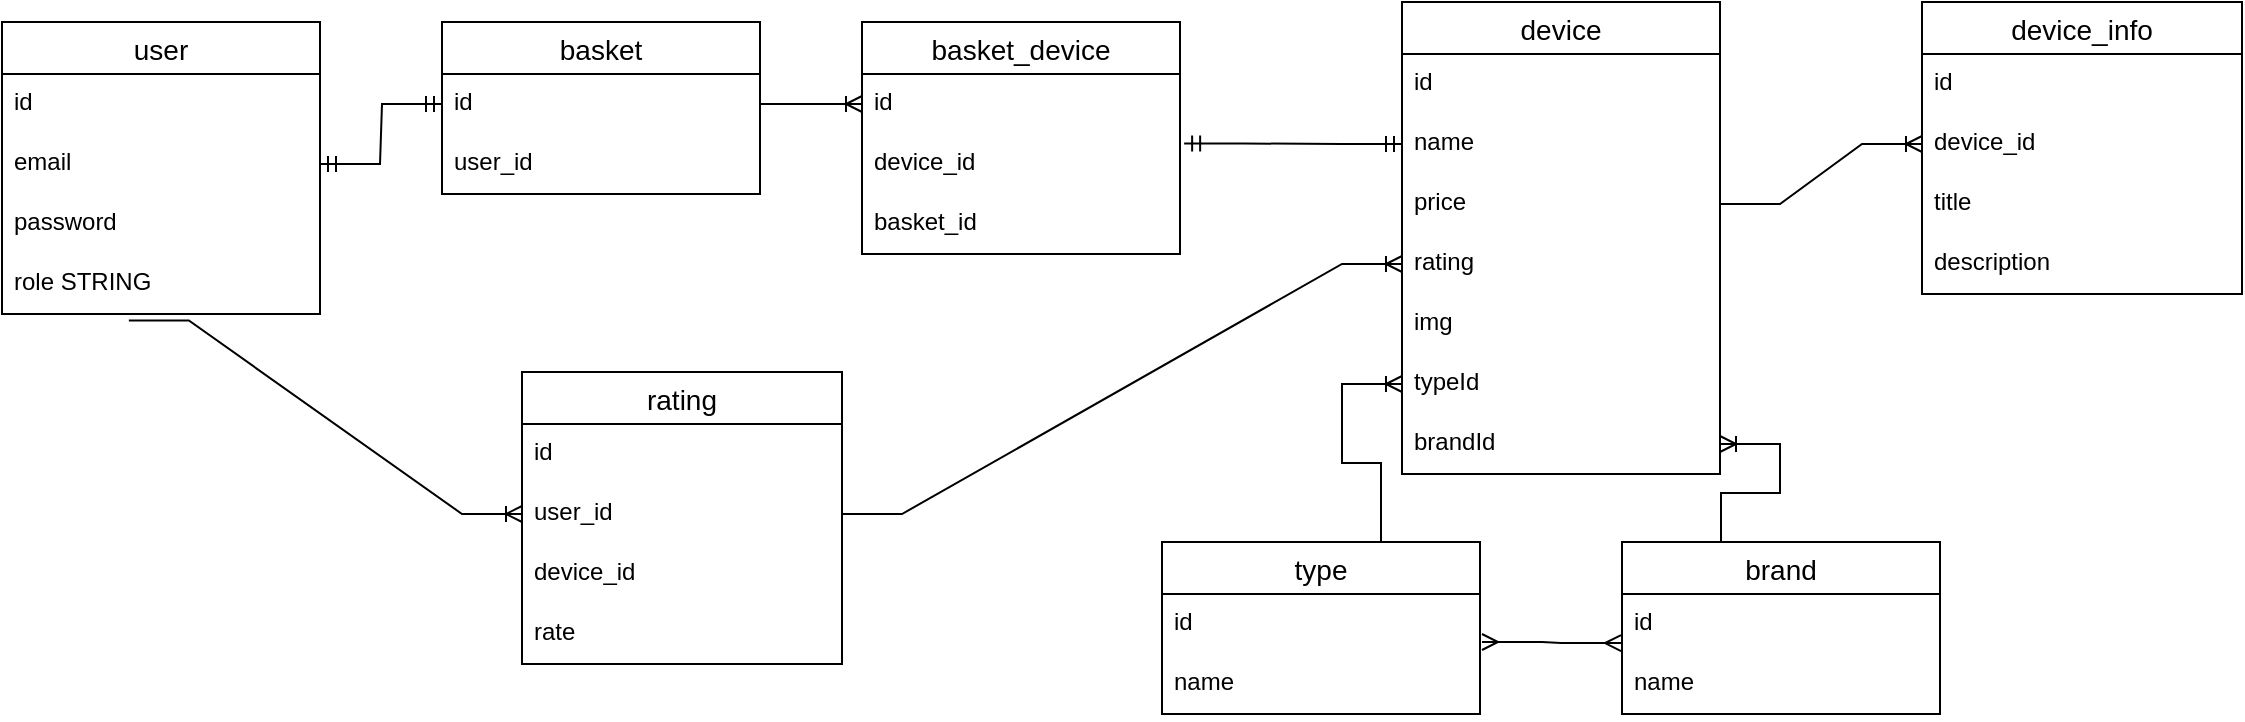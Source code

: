 <mxfile version="20.6.0" type="github"><diagram id="QVha064C3kwPbkyfHmxp" name="Page-1"><mxGraphModel dx="3221" dy="829" grid="1" gridSize="10" guides="1" tooltips="1" connect="1" arrows="1" fold="1" page="1" pageScale="1" pageWidth="827" pageHeight="1169" math="0" shadow="0"><root><mxCell id="0"/><mxCell id="1" parent="0"/><mxCell id="LR1Aqjy4L5rLa6vVFixX-1" value="user" style="swimlane;fontStyle=0;childLayout=stackLayout;horizontal=1;startSize=26;horizontalStack=0;resizeParent=1;resizeParentMax=0;resizeLast=0;collapsible=1;marginBottom=0;align=center;fontSize=14;" parent="1" vertex="1"><mxGeometry x="-870" y="270" width="159" height="146" as="geometry"/></mxCell><mxCell id="LR1Aqjy4L5rLa6vVFixX-2" value="id" style="text;strokeColor=none;fillColor=none;spacingLeft=4;spacingRight=4;overflow=hidden;rotatable=0;points=[[0,0.5],[1,0.5]];portConstraint=eastwest;fontSize=12;" parent="LR1Aqjy4L5rLa6vVFixX-1" vertex="1"><mxGeometry y="26" width="159" height="30" as="geometry"/></mxCell><mxCell id="LR1Aqjy4L5rLa6vVFixX-3" value="email" style="text;strokeColor=none;fillColor=none;spacingLeft=4;spacingRight=4;overflow=hidden;rotatable=0;points=[[0,0.5],[1,0.5]];portConstraint=eastwest;fontSize=12;" parent="LR1Aqjy4L5rLa6vVFixX-1" vertex="1"><mxGeometry y="56" width="159" height="30" as="geometry"/></mxCell><mxCell id="LR1Aqjy4L5rLa6vVFixX-4" value="password" style="text;strokeColor=none;fillColor=none;spacingLeft=4;spacingRight=4;overflow=hidden;rotatable=0;points=[[0,0.5],[1,0.5]];portConstraint=eastwest;fontSize=12;" parent="LR1Aqjy4L5rLa6vVFixX-1" vertex="1"><mxGeometry y="86" width="159" height="30" as="geometry"/></mxCell><mxCell id="LR1Aqjy4L5rLa6vVFixX-5" value="role STRING" style="text;strokeColor=none;fillColor=none;spacingLeft=4;spacingRight=4;overflow=hidden;rotatable=0;points=[[0,0.5],[1,0.5]];portConstraint=eastwest;fontSize=12;" parent="LR1Aqjy4L5rLa6vVFixX-1" vertex="1"><mxGeometry y="116" width="159" height="30" as="geometry"/></mxCell><mxCell id="LR1Aqjy4L5rLa6vVFixX-6" value="basket" style="swimlane;fontStyle=0;childLayout=stackLayout;horizontal=1;startSize=26;horizontalStack=0;resizeParent=1;resizeParentMax=0;resizeLast=0;collapsible=1;marginBottom=0;align=center;fontSize=14;" parent="1" vertex="1"><mxGeometry x="-650" y="270" width="159" height="86" as="geometry"/></mxCell><mxCell id="LR1Aqjy4L5rLa6vVFixX-7" value="id" style="text;strokeColor=none;fillColor=none;spacingLeft=4;spacingRight=4;overflow=hidden;rotatable=0;points=[[0,0.5],[1,0.5]];portConstraint=eastwest;fontSize=12;" parent="LR1Aqjy4L5rLa6vVFixX-6" vertex="1"><mxGeometry y="26" width="159" height="30" as="geometry"/></mxCell><mxCell id="LR1Aqjy4L5rLa6vVFixX-8" value="user_id" style="text;strokeColor=none;fillColor=none;spacingLeft=4;spacingRight=4;overflow=hidden;rotatable=0;points=[[0,0.5],[1,0.5]];portConstraint=eastwest;fontSize=12;" parent="LR1Aqjy4L5rLa6vVFixX-6" vertex="1"><mxGeometry y="56" width="159" height="30" as="geometry"/></mxCell><mxCell id="LR1Aqjy4L5rLa6vVFixX-12" value="device" style="swimlane;fontStyle=0;childLayout=stackLayout;horizontal=1;startSize=26;horizontalStack=0;resizeParent=1;resizeParentMax=0;resizeLast=0;collapsible=1;marginBottom=0;align=center;fontSize=14;" parent="1" vertex="1"><mxGeometry x="-170" y="260" width="159" height="236" as="geometry"/></mxCell><mxCell id="LR1Aqjy4L5rLa6vVFixX-13" value="id" style="text;strokeColor=none;fillColor=none;spacingLeft=4;spacingRight=4;overflow=hidden;rotatable=0;points=[[0,0.5],[1,0.5]];portConstraint=eastwest;fontSize=12;" parent="LR1Aqjy4L5rLa6vVFixX-12" vertex="1"><mxGeometry y="26" width="159" height="30" as="geometry"/></mxCell><mxCell id="LR1Aqjy4L5rLa6vVFixX-14" value="name" style="text;strokeColor=none;fillColor=none;spacingLeft=4;spacingRight=4;overflow=hidden;rotatable=0;points=[[0,0.5],[1,0.5]];portConstraint=eastwest;fontSize=12;" parent="LR1Aqjy4L5rLa6vVFixX-12" vertex="1"><mxGeometry y="56" width="159" height="30" as="geometry"/></mxCell><mxCell id="LR1Aqjy4L5rLa6vVFixX-15" value="price" style="text;strokeColor=none;fillColor=none;spacingLeft=4;spacingRight=4;overflow=hidden;rotatable=0;points=[[0,0.5],[1,0.5]];portConstraint=eastwest;fontSize=12;" parent="LR1Aqjy4L5rLa6vVFixX-12" vertex="1"><mxGeometry y="86" width="159" height="30" as="geometry"/></mxCell><mxCell id="LR1Aqjy4L5rLa6vVFixX-16" value="rating" style="text;strokeColor=none;fillColor=none;spacingLeft=4;spacingRight=4;overflow=hidden;rotatable=0;points=[[0,0.5],[1,0.5]];portConstraint=eastwest;fontSize=12;" parent="LR1Aqjy4L5rLa6vVFixX-12" vertex="1"><mxGeometry y="116" width="159" height="30" as="geometry"/></mxCell><mxCell id="LR1Aqjy4L5rLa6vVFixX-17" value="img" style="text;strokeColor=none;fillColor=none;spacingLeft=4;spacingRight=4;overflow=hidden;rotatable=0;points=[[0,0.5],[1,0.5]];portConstraint=eastwest;fontSize=12;" parent="LR1Aqjy4L5rLa6vVFixX-12" vertex="1"><mxGeometry y="146" width="159" height="30" as="geometry"/></mxCell><mxCell id="LR1Aqjy4L5rLa6vVFixX-18" value="typeId" style="text;strokeColor=none;fillColor=none;spacingLeft=4;spacingRight=4;overflow=hidden;rotatable=0;points=[[0,0.5],[1,0.5]];portConstraint=eastwest;fontSize=12;" parent="LR1Aqjy4L5rLa6vVFixX-12" vertex="1"><mxGeometry y="176" width="159" height="30" as="geometry"/></mxCell><mxCell id="LR1Aqjy4L5rLa6vVFixX-19" value="brandId" style="text;strokeColor=none;fillColor=none;spacingLeft=4;spacingRight=4;overflow=hidden;rotatable=0;points=[[0,0.5],[1,0.5]];portConstraint=eastwest;fontSize=12;" parent="LR1Aqjy4L5rLa6vVFixX-12" vertex="1"><mxGeometry y="206" width="159" height="30" as="geometry"/></mxCell><mxCell id="LR1Aqjy4L5rLa6vVFixX-20" value="type" style="swimlane;fontStyle=0;childLayout=stackLayout;horizontal=1;startSize=26;horizontalStack=0;resizeParent=1;resizeParentMax=0;resizeLast=0;collapsible=1;marginBottom=0;align=center;fontSize=14;" parent="1" vertex="1"><mxGeometry x="-290" y="530" width="159" height="86" as="geometry"/></mxCell><mxCell id="LR1Aqjy4L5rLa6vVFixX-21" value="id" style="text;strokeColor=none;fillColor=none;spacingLeft=4;spacingRight=4;overflow=hidden;rotatable=0;points=[[0,0.5],[1,0.5]];portConstraint=eastwest;fontSize=12;" parent="LR1Aqjy4L5rLa6vVFixX-20" vertex="1"><mxGeometry y="26" width="159" height="30" as="geometry"/></mxCell><mxCell id="LR1Aqjy4L5rLa6vVFixX-22" value="name" style="text;strokeColor=none;fillColor=none;spacingLeft=4;spacingRight=4;overflow=hidden;rotatable=0;points=[[0,0.5],[1,0.5]];portConstraint=eastwest;fontSize=12;" parent="LR1Aqjy4L5rLa6vVFixX-20" vertex="1"><mxGeometry y="56" width="159" height="30" as="geometry"/></mxCell><mxCell id="LR1Aqjy4L5rLa6vVFixX-23" value="brand" style="swimlane;fontStyle=0;childLayout=stackLayout;horizontal=1;startSize=26;horizontalStack=0;resizeParent=1;resizeParentMax=0;resizeLast=0;collapsible=1;marginBottom=0;align=center;fontSize=14;" parent="1" vertex="1"><mxGeometry x="-60" y="530" width="159" height="86" as="geometry"/></mxCell><mxCell id="LR1Aqjy4L5rLa6vVFixX-24" value="id" style="text;strokeColor=none;fillColor=none;spacingLeft=4;spacingRight=4;overflow=hidden;rotatable=0;points=[[0,0.5],[1,0.5]];portConstraint=eastwest;fontSize=12;" parent="LR1Aqjy4L5rLa6vVFixX-23" vertex="1"><mxGeometry y="26" width="159" height="30" as="geometry"/></mxCell><mxCell id="LR1Aqjy4L5rLa6vVFixX-25" value="name" style="text;strokeColor=none;fillColor=none;spacingLeft=4;spacingRight=4;overflow=hidden;rotatable=0;points=[[0,0.5],[1,0.5]];portConstraint=eastwest;fontSize=12;" parent="LR1Aqjy4L5rLa6vVFixX-23" vertex="1"><mxGeometry y="56" width="159" height="30" as="geometry"/></mxCell><mxCell id="LR1Aqjy4L5rLa6vVFixX-26" value="" style="edgeStyle=entityRelationEdgeStyle;fontSize=12;html=1;endArrow=ERmandOne;startArrow=ERmandOne;rounded=0;exitX=1;exitY=0.5;exitDx=0;exitDy=0;entryX=0;entryY=0.5;entryDx=0;entryDy=0;" parent="1" source="LR1Aqjy4L5rLa6vVFixX-3" target="LR1Aqjy4L5rLa6vVFixX-7" edge="1"><mxGeometry width="100" height="100" relative="1" as="geometry"><mxPoint x="-700" y="470" as="sourcePoint"/><mxPoint x="-600" y="370" as="targetPoint"/></mxGeometry></mxCell><mxCell id="LR1Aqjy4L5rLa6vVFixX-27" value="" style="edgeStyle=entityRelationEdgeStyle;fontSize=12;html=1;endArrow=ERoneToMany;rounded=0;exitX=0.5;exitY=0;exitDx=0;exitDy=0;entryX=0;entryY=0.5;entryDx=0;entryDy=0;" parent="1" source="LR1Aqjy4L5rLa6vVFixX-20" target="LR1Aqjy4L5rLa6vVFixX-18" edge="1"><mxGeometry width="100" height="100" relative="1" as="geometry"><mxPoint x="-300" y="630" as="sourcePoint"/><mxPoint x="-200" y="530" as="targetPoint"/></mxGeometry></mxCell><mxCell id="LR1Aqjy4L5rLa6vVFixX-28" value="" style="edgeStyle=entityRelationEdgeStyle;fontSize=12;html=1;endArrow=ERoneToMany;rounded=0;exitX=0.5;exitY=0;exitDx=0;exitDy=0;" parent="1" source="LR1Aqjy4L5rLa6vVFixX-23" target="LR1Aqjy4L5rLa6vVFixX-19" edge="1"><mxGeometry width="100" height="100" relative="1" as="geometry"><mxPoint x="-280.5" y="580" as="sourcePoint"/><mxPoint x="-160" y="461" as="targetPoint"/></mxGeometry></mxCell><mxCell id="LR1Aqjy4L5rLa6vVFixX-29" value="" style="edgeStyle=entityRelationEdgeStyle;fontSize=12;html=1;endArrow=ERmany;startArrow=ERmany;rounded=0;entryX=-0.003;entryY=0.818;entryDx=0;entryDy=0;entryPerimeter=0;" parent="1" target="LR1Aqjy4L5rLa6vVFixX-24" edge="1"><mxGeometry width="100" height="100" relative="1" as="geometry"><mxPoint x="-130" y="580" as="sourcePoint"/><mxPoint x="-20" y="460" as="targetPoint"/></mxGeometry></mxCell><mxCell id="LR1Aqjy4L5rLa6vVFixX-30" value="device_info" style="swimlane;fontStyle=0;childLayout=stackLayout;horizontal=1;startSize=26;horizontalStack=0;resizeParent=1;resizeParentMax=0;resizeLast=0;collapsible=1;marginBottom=0;align=center;fontSize=14;" parent="1" vertex="1"><mxGeometry x="90" y="260" width="160" height="146" as="geometry"/></mxCell><mxCell id="LR1Aqjy4L5rLa6vVFixX-31" value="id" style="text;strokeColor=none;fillColor=none;spacingLeft=4;spacingRight=4;overflow=hidden;rotatable=0;points=[[0,0.5],[1,0.5]];portConstraint=eastwest;fontSize=12;" parent="LR1Aqjy4L5rLa6vVFixX-30" vertex="1"><mxGeometry y="26" width="160" height="30" as="geometry"/></mxCell><mxCell id="LR1Aqjy4L5rLa6vVFixX-32" value="device_id" style="text;strokeColor=none;fillColor=none;spacingLeft=4;spacingRight=4;overflow=hidden;rotatable=0;points=[[0,0.5],[1,0.5]];portConstraint=eastwest;fontSize=12;" parent="LR1Aqjy4L5rLa6vVFixX-30" vertex="1"><mxGeometry y="56" width="160" height="30" as="geometry"/></mxCell><mxCell id="LR1Aqjy4L5rLa6vVFixX-33" value="title" style="text;strokeColor=none;fillColor=none;spacingLeft=4;spacingRight=4;overflow=hidden;rotatable=0;points=[[0,0.5],[1,0.5]];portConstraint=eastwest;fontSize=12;" parent="LR1Aqjy4L5rLa6vVFixX-30" vertex="1"><mxGeometry y="86" width="160" height="30" as="geometry"/></mxCell><mxCell id="LR1Aqjy4L5rLa6vVFixX-35" value="description" style="text;strokeColor=none;fillColor=none;spacingLeft=4;spacingRight=4;overflow=hidden;rotatable=0;points=[[0,0.5],[1,0.5]];portConstraint=eastwest;fontSize=12;" parent="LR1Aqjy4L5rLa6vVFixX-30" vertex="1"><mxGeometry y="116" width="160" height="30" as="geometry"/></mxCell><mxCell id="LR1Aqjy4L5rLa6vVFixX-34" value="" style="edgeStyle=entityRelationEdgeStyle;fontSize=12;html=1;endArrow=ERoneToMany;rounded=0;exitX=1;exitY=0.5;exitDx=0;exitDy=0;entryX=0;entryY=0.5;entryDx=0;entryDy=0;" parent="1" source="LR1Aqjy4L5rLa6vVFixX-15" target="LR1Aqjy4L5rLa6vVFixX-32" edge="1"><mxGeometry width="100" height="100" relative="1" as="geometry"><mxPoint x="80" y="450" as="sourcePoint"/><mxPoint x="180" y="350" as="targetPoint"/></mxGeometry></mxCell><mxCell id="LR1Aqjy4L5rLa6vVFixX-36" value="basket_device" style="swimlane;fontStyle=0;childLayout=stackLayout;horizontal=1;startSize=26;horizontalStack=0;resizeParent=1;resizeParentMax=0;resizeLast=0;collapsible=1;marginBottom=0;align=center;fontSize=14;" parent="1" vertex="1"><mxGeometry x="-440" y="270" width="159" height="116" as="geometry"/></mxCell><mxCell id="LR1Aqjy4L5rLa6vVFixX-37" value="id" style="text;strokeColor=none;fillColor=none;spacingLeft=4;spacingRight=4;overflow=hidden;rotatable=0;points=[[0,0.5],[1,0.5]];portConstraint=eastwest;fontSize=12;" parent="LR1Aqjy4L5rLa6vVFixX-36" vertex="1"><mxGeometry y="26" width="159" height="30" as="geometry"/></mxCell><mxCell id="LR1Aqjy4L5rLa6vVFixX-38" value="device_id" style="text;strokeColor=none;fillColor=none;spacingLeft=4;spacingRight=4;overflow=hidden;rotatable=0;points=[[0,0.5],[1,0.5]];portConstraint=eastwest;fontSize=12;" parent="LR1Aqjy4L5rLa6vVFixX-36" vertex="1"><mxGeometry y="56" width="159" height="30" as="geometry"/></mxCell><mxCell id="LR1Aqjy4L5rLa6vVFixX-39" value="basket_id" style="text;strokeColor=none;fillColor=none;spacingLeft=4;spacingRight=4;overflow=hidden;rotatable=0;points=[[0,0.5],[1,0.5]];portConstraint=eastwest;fontSize=12;" parent="LR1Aqjy4L5rLa6vVFixX-36" vertex="1"><mxGeometry y="86" width="159" height="30" as="geometry"/></mxCell><mxCell id="LR1Aqjy4L5rLa6vVFixX-40" value="" style="edgeStyle=entityRelationEdgeStyle;fontSize=12;html=1;endArrow=ERoneToMany;rounded=0;exitX=1;exitY=0.5;exitDx=0;exitDy=0;entryX=0;entryY=0.5;entryDx=0;entryDy=0;" parent="1" source="LR1Aqjy4L5rLa6vVFixX-7" target="LR1Aqjy4L5rLa6vVFixX-37" edge="1"><mxGeometry width="100" height="100" relative="1" as="geometry"><mxPoint x="-480" y="410" as="sourcePoint"/><mxPoint x="-380" y="310" as="targetPoint"/></mxGeometry></mxCell><mxCell id="LR1Aqjy4L5rLa6vVFixX-41" value="" style="edgeStyle=entityRelationEdgeStyle;fontSize=12;html=1;endArrow=ERmandOne;startArrow=ERmandOne;rounded=0;exitX=1.013;exitY=0.158;exitDx=0;exitDy=0;exitPerimeter=0;entryX=0;entryY=0.5;entryDx=0;entryDy=0;" parent="1" source="LR1Aqjy4L5rLa6vVFixX-38" target="LR1Aqjy4L5rLa6vVFixX-14" edge="1"><mxGeometry width="100" height="100" relative="1" as="geometry"><mxPoint x="-100" y="480" as="sourcePoint"/><mxPoint y="380" as="targetPoint"/></mxGeometry></mxCell><mxCell id="LR1Aqjy4L5rLa6vVFixX-42" value="rating" style="swimlane;fontStyle=0;childLayout=stackLayout;horizontal=1;startSize=26;horizontalStack=0;resizeParent=1;resizeParentMax=0;resizeLast=0;collapsible=1;marginBottom=0;align=center;fontSize=14;" parent="1" vertex="1"><mxGeometry x="-610" y="445" width="160" height="146" as="geometry"/></mxCell><mxCell id="LR1Aqjy4L5rLa6vVFixX-43" value="id" style="text;strokeColor=none;fillColor=none;spacingLeft=4;spacingRight=4;overflow=hidden;rotatable=0;points=[[0,0.5],[1,0.5]];portConstraint=eastwest;fontSize=12;" parent="LR1Aqjy4L5rLa6vVFixX-42" vertex="1"><mxGeometry y="26" width="160" height="30" as="geometry"/></mxCell><mxCell id="LR1Aqjy4L5rLa6vVFixX-44" value="user_id" style="text;strokeColor=none;fillColor=none;spacingLeft=4;spacingRight=4;overflow=hidden;rotatable=0;points=[[0,0.5],[1,0.5]];portConstraint=eastwest;fontSize=12;" parent="LR1Aqjy4L5rLa6vVFixX-42" vertex="1"><mxGeometry y="56" width="160" height="30" as="geometry"/></mxCell><mxCell id="LR1Aqjy4L5rLa6vVFixX-45" value="device_id" style="text;strokeColor=none;fillColor=none;spacingLeft=4;spacingRight=4;overflow=hidden;rotatable=0;points=[[0,0.5],[1,0.5]];portConstraint=eastwest;fontSize=12;" parent="LR1Aqjy4L5rLa6vVFixX-42" vertex="1"><mxGeometry y="86" width="160" height="30" as="geometry"/></mxCell><mxCell id="LR1Aqjy4L5rLa6vVFixX-46" value="rate" style="text;strokeColor=none;fillColor=none;spacingLeft=4;spacingRight=4;overflow=hidden;rotatable=0;points=[[0,0.5],[1,0.5]];portConstraint=eastwest;fontSize=12;" parent="LR1Aqjy4L5rLa6vVFixX-42" vertex="1"><mxGeometry y="116" width="160" height="30" as="geometry"/></mxCell><mxCell id="LR1Aqjy4L5rLa6vVFixX-47" value="" style="edgeStyle=entityRelationEdgeStyle;fontSize=12;html=1;endArrow=ERoneToMany;rounded=0;exitX=0.399;exitY=1.109;exitDx=0;exitDy=0;exitPerimeter=0;entryX=0;entryY=0.5;entryDx=0;entryDy=0;" parent="1" source="LR1Aqjy4L5rLa6vVFixX-5" target="LR1Aqjy4L5rLa6vVFixX-44" edge="1"><mxGeometry width="100" height="100" relative="1" as="geometry"><mxPoint x="-750" y="550" as="sourcePoint"/><mxPoint x="-650" y="450" as="targetPoint"/></mxGeometry></mxCell><mxCell id="LR1Aqjy4L5rLa6vVFixX-48" value="" style="edgeStyle=entityRelationEdgeStyle;fontSize=12;html=1;endArrow=ERoneToMany;rounded=0;exitX=1;exitY=0.5;exitDx=0;exitDy=0;entryX=0;entryY=0.5;entryDx=0;entryDy=0;" parent="1" source="LR1Aqjy4L5rLa6vVFixX-44" target="LR1Aqjy4L5rLa6vVFixX-16" edge="1"><mxGeometry width="100" height="100" relative="1" as="geometry"><mxPoint x="-320" y="590" as="sourcePoint"/><mxPoint x="-220" y="490" as="targetPoint"/></mxGeometry></mxCell></root></mxGraphModel></diagram></mxfile>